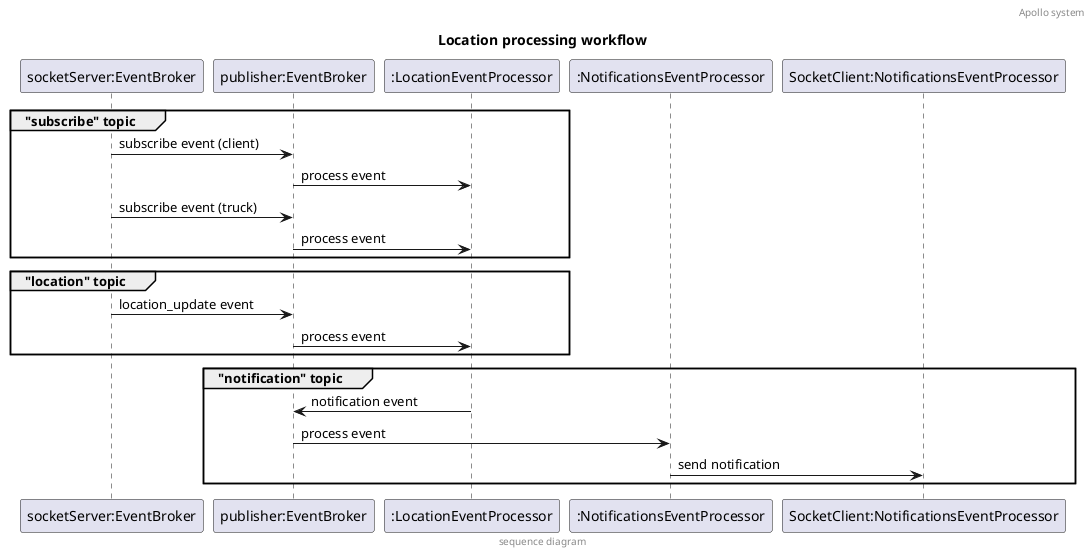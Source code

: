 @startuml
title Location processing workflow
header Apollo system
footer sequence diagram

participant "socketServer:EventBroker" AS socket_server
participant "publisher:EventBroker" AS publisher

participant ":LocationEventProcessor" AS location_processor
participant ":NotificationsEventProcessor" AS notification_processor
participant "SocketClient:NotificationsEventProcessor" AS socket_client

/'
Topics:
    subscribe
    location
    notification
'/

group "subscribe" topic
socket_server -> publisher: subscribe event (client)
publisher -> location_processor: process event
socket_server -> publisher:  subscribe event (truck)
publisher -> location_processor: process event
end

group "location" topic
socket_server -> publisher: location_update event
publisher -> location_processor: process event
end

group "notification" topic
location_processor -> publisher: notification event
publisher -> notification_processor: process event
notification_processor -> socket_client: send notification
end

@enduml
